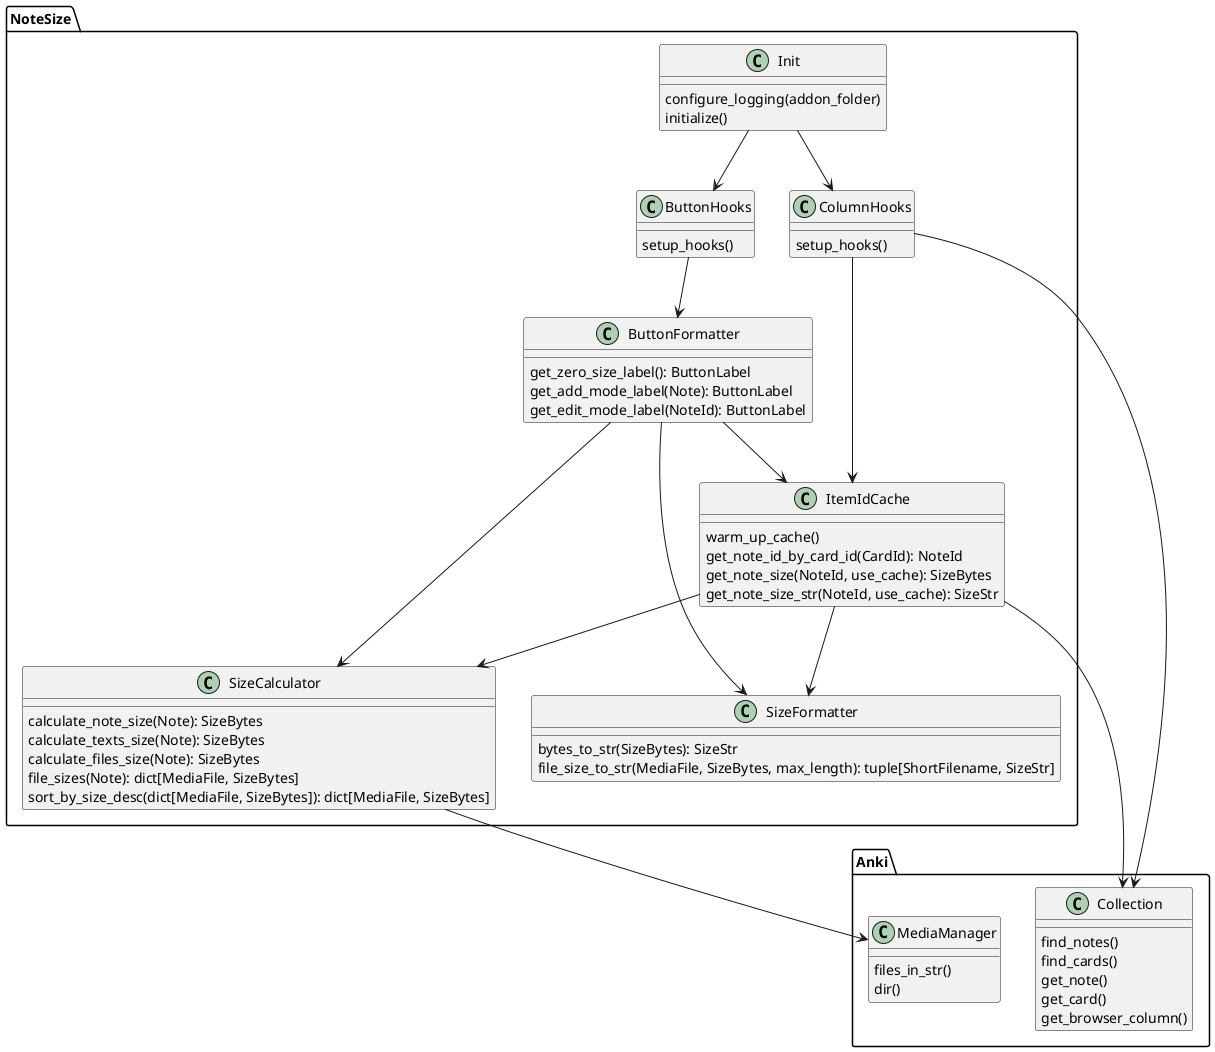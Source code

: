 @startuml
'https://plantuml.com/class-diagram

package Anki {
    class Collection {
        find_notes()
        find_cards()
        get_note()
        get_card()
        get_browser_column()
    }
    class MediaManager {
        files_in_str()
        dir()
    }
}

package NoteSize {
    together {
        class ButtonHooks {
            setup_hooks()
        }
        class ColumnHooks {
            setup_hooks()
        }
    }
    class ButtonFormatter {
        get_zero_size_label(): ButtonLabel
        get_add_mode_label(Note): ButtonLabel
        get_edit_mode_label(NoteId): ButtonLabel
    }
    class SizeCalculator {
        calculate_note_size(Note): SizeBytes
        calculate_texts_size(Note): SizeBytes
        calculate_files_size(Note): SizeBytes
        file_sizes(Note): dict[MediaFile, SizeBytes]
        sort_by_size_desc(dict[MediaFile, SizeBytes]): dict[MediaFile, SizeBytes]
    }
    class SizeFormatter {
        bytes_to_str(SizeBytes): SizeStr
        file_size_to_str(MediaFile, SizeBytes, max_length): tuple[ShortFilename, SizeStr]
    }
    class ItemIdCache {
        warm_up_cache()
        get_note_id_by_card_id(CardId): NoteId
        get_note_size(NoteId, use_cache): SizeBytes
        get_note_size_str(NoteId, use_cache): SizeStr
    }
    class Init {
        configure_logging(addon_folder)
        initialize()
    }
}

Init --> ColumnHooks
Init --> ButtonHooks

ButtonHooks --> ButtonFormatter

ButtonFormatter --> ItemIdCache
ButtonFormatter --> SizeCalculator
ButtonFormatter --> SizeFormatter

SizeCalculator --> MediaManager

ColumnHooks --> Collection
ColumnHooks --> ItemIdCache

ItemIdCache --> Collection
ItemIdCache --> SizeCalculator
ItemIdCache --> SizeFormatter


@enduml